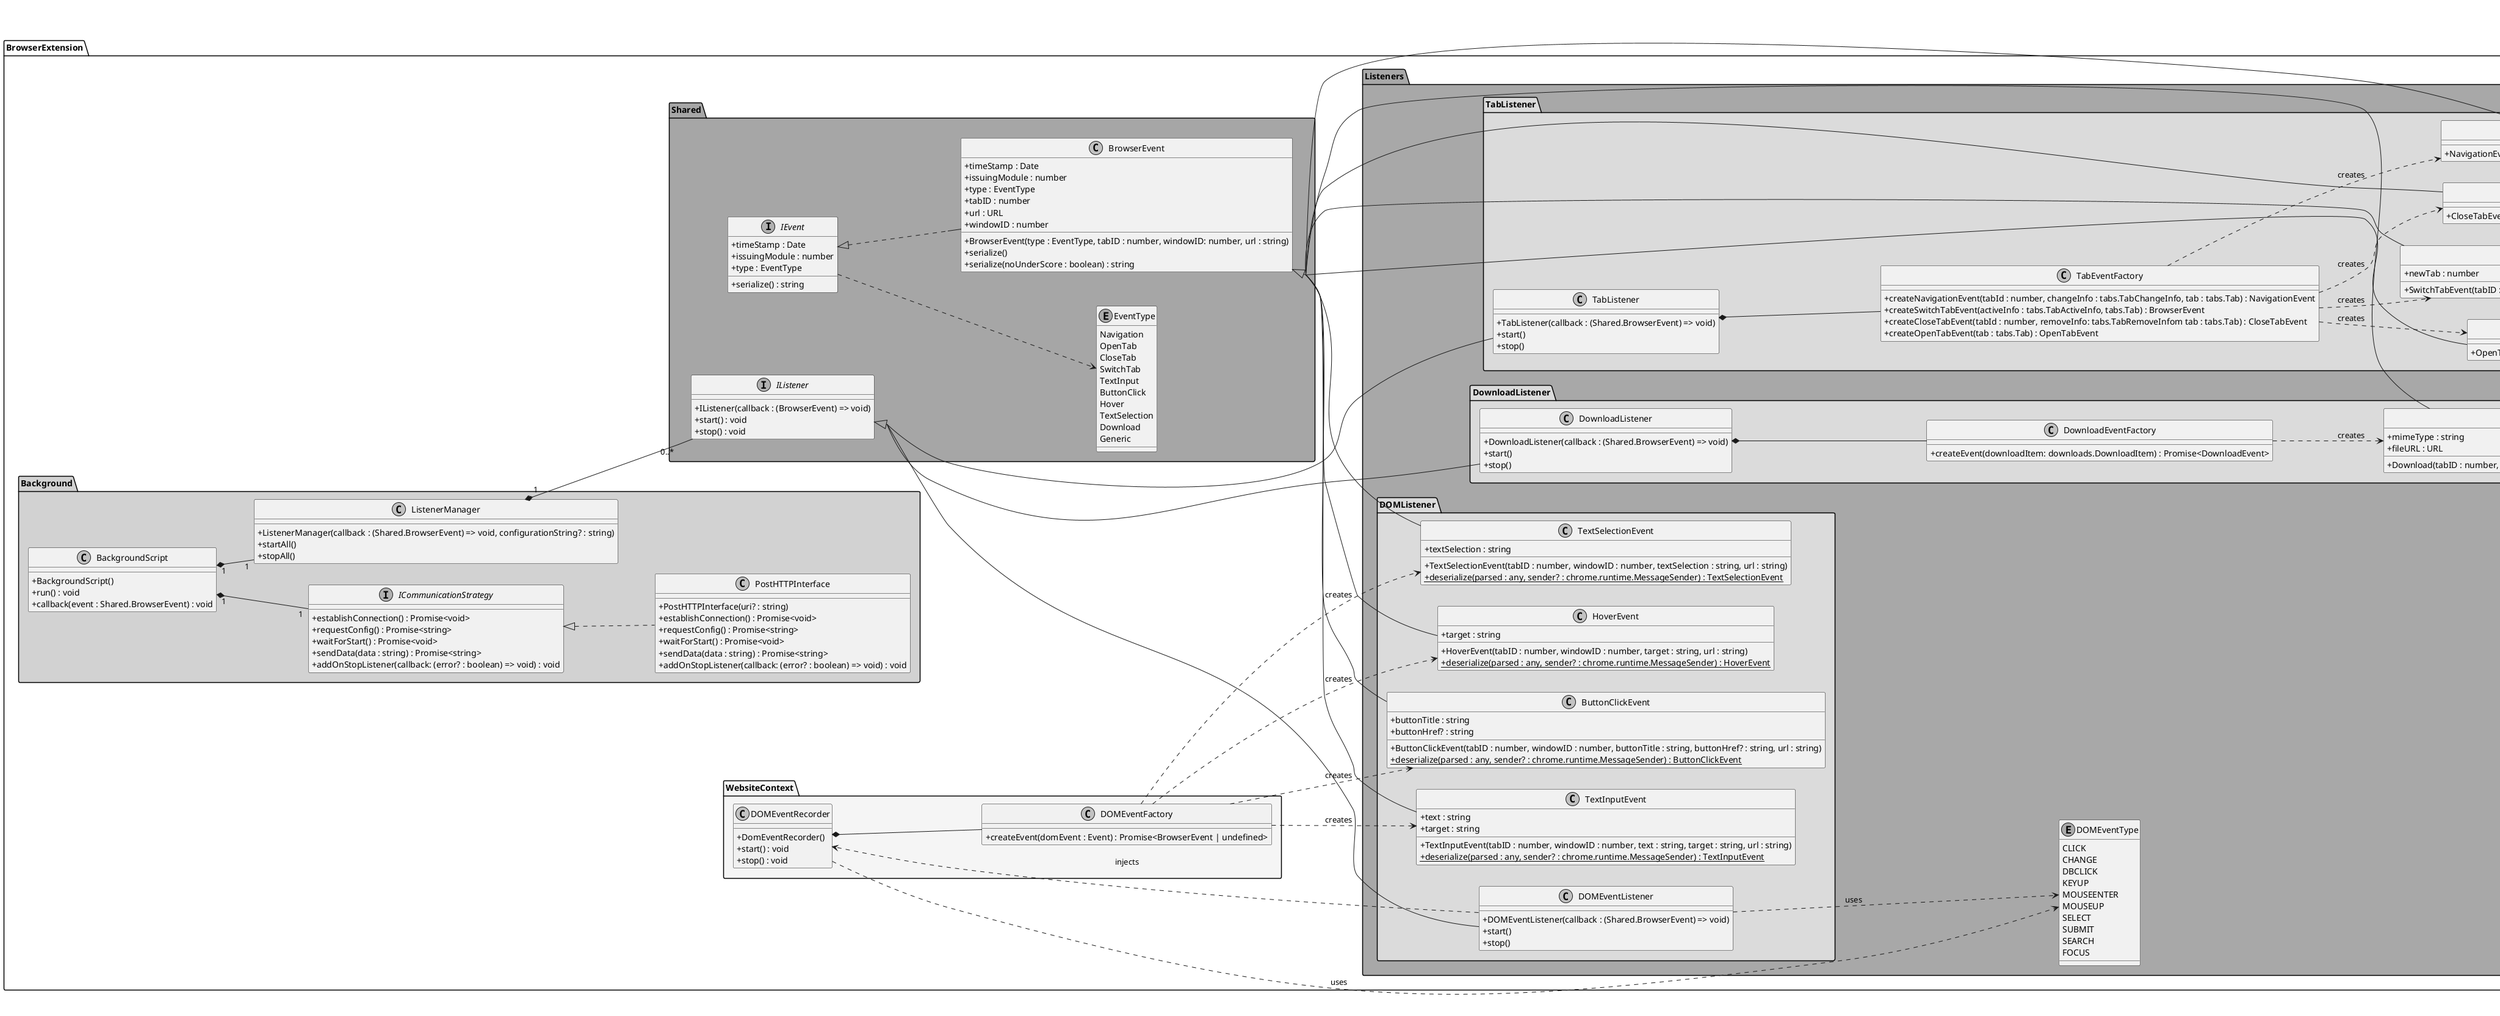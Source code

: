 @startuml
'skinparam linetype ortho
skinparam monochrome true
skinparam classAttributeIconSize 0
'skinparam backgroundColor transparent
'skinparam classBackgroundColor transparent
'skinparam style strictuml
skinparam groupInheritance 3
left to right direction
namespace BrowserExtension {
namespace Shared #A1AAA1 {

	enum EventType {
		Navigation
		OpenTab
		CloseTab
		SwitchTab
		TextInput
		ButtonClick
		Hover
		TextSelection
		Download
		Generic
	}

	interface IListener {
		+ IListener(callback : (BrowserEvent) => void)
		+ start() : void
		+ stop() : void
	}

	interface IEvent {
		+ timeStamp : Date
		+ issuingModule : number
		+ type : EventType
		+ serialize() : string
	}
	IEvent ..> EventType

	
	IEvent <|.. BrowserEvent
	class BrowserEvent {
        + BrowserEvent(type : EventType, tabID : number, windowID: number, url : string)
		+ timeStamp : Date
		+ issuingModule : number
		+ type : EventType
		+ serialize()
		+ tabID : number
		+ url : URL
        + windowID : number
		+ serialize(noUnderScore : boolean) : string
	}

}
namespace Background #D1D1DD {
	class BackgroundScript {
		+ BackgroundScript()
		+ run() : void
		+ callback(event : Shared.BrowserEvent) : void
	}

    class ListenerManager {
        + ListenerManager(callback : (Shared.BrowserEvent) => void, configurationString? : string)
        + startAll()
        + stopAll()
    }

	interface ICommunicationStrategy {
        + establishConnection() : Promise<void>
		+ requestConfig() : Promise<string>
		+ waitForStart() : Promise<void>
		+ sendData(data : string) : Promise<string>
		+ addOnStopListener(callback: (error? : boolean) => void) : void
	}
	class PostHTTPInterface implements ICommunicationStrategy {
		+ PostHTTPInterface(uri? : string)
        + establishConnection() : Promise<void>
		+ requestConfig() : Promise<string>
		+ waitForStart() : Promise<void>
		+ sendData(data : string) : Promise<string>
		+ addOnStopListener(callback: (error? : boolean) => void) : void
	}

	BackgroundScript "1" *-- "1" ListenerManager
	ListenerManager "1" *-- "0..*" BrowserExtension.Shared.IListener
	BackgroundScript "1" *-- "1" ICommunicationStrategy

}
namespace Listeners #AAAAA1{
		namespace DOMListener #DDDDD1{
		class DOMEventListener implements BrowserExtension.Shared.IListener {
			+ DOMEventListener(callback : (Shared.BrowserEvent) => void)
			+ start()
			+ stop()
		}
        DOMEventListener ..> BrowserExtension.Listeners.DOMEventType : uses
		class TextInputEvent extends BrowserExtension.Shared.BrowserEvent {
			+ text : string
			+ target : string
			+ TextInputEvent(tabID : number, windowID : number, text : string, target : string, url : string)
			+ {static} deserialize(parsed : any, sender? : chrome.runtime.MessageSender) : TextInputEvent
		}
		class ButtonClickEvent extends BrowserExtension.Shared.BrowserEvent {
			+ buttonTitle : string
			+ buttonHref? : string
			+ ButtonClickEvent(tabID : number, windowID : number, buttonTitle : string, buttonHref? : string, url : string)
			+ {static} deserialize(parsed : any, sender? : chrome.runtime.MessageSender) : ButtonClickEvent
		}
		class HoverEvent extends BrowserExtension.Shared.BrowserEvent {
			+ target : string
			+ HoverEvent(tabID : number, windowID : number, target : string, url : string)
			+ {static} deserialize(parsed : any, sender? : chrome.runtime.MessageSender) : HoverEvent
		}
		class TextSelectionEvent extends BrowserExtension.Shared.BrowserEvent {
			+ textSelection : string
			+ TextSelectionEvent(tabID : number, windowID : number, textSelection : string, url : string)
			+ {static} deserialize(parsed : any, sender? : chrome.runtime.MessageSender) : TextSelectionEvent
		}

	}
	namespace TabListener #DDDDD1 {
		class TabListener implements BrowserExtension.Shared.IListener {
			+ TabListener(callback : (Shared.BrowserEvent) => void)
			+ start()
			+ stop()
		}
		class OpenTabEvent extends BrowserExtension.Shared.BrowserEvent {
			+ OpenTabEvent(tabID : number, windowID : number)
		}
		class CloseTabEvent extends BrowserExtension.Shared.BrowserEvent {
			+ CloseTabEvent(tabID : number, windowID : number, url? : string)
		}
		class SwitchTabEvent extends BrowserExtension.Shared.BrowserEvent {
			+ newTab : number
			+ SwitchTabEvent(tabID : number, windowID : number, newTabID : number, url : string)
		}
		class NavigationEvent extends BrowserExtension.Shared.BrowserEvent {
			+ NavigationEvent(tabID : number, windowID : number, url : string)
		}
		class TabEventFactory {
			+ createNavigationEvent(tabId : number, changeInfo : tabs.TabChangeInfo, tab : tabs.Tab) : NavigationEvent
			+ createSwitchTabEvent(activeInfo : tabs.TabActiveInfo, tabs.Tab) : BrowserEvent
			+ createCloseTabEvent(tabId : number, removeInfo: tabs.TabRemoveInfom tab : tabs.Tab) : CloseTabEvent
			+ createOpenTabEvent(tab : tabs.Tab) : OpenTabEvent
		}
		TabListener *-- TabEventFactory
		TabEventFactory .DOWN.> OpenTabEvent : creates
		TabEventFactory .DOWN.> CloseTabEvent : creates
		TabEventFactory .DOWN.> SwitchTabEvent : creates
		TabEventFactory .DOWN.> NavigationEvent : creates
	}
	namespace DownloadListener #DDDDD1{
		class DownloadListener implements BrowserExtension.Shared.IListener {
			+ DownloadListener(callback : (Shared.BrowserEvent) => void)
			+ start()
			+ stop()
		}
		class DownloadEvent extends BrowserExtension.Shared.BrowserEvent {
		    + mimeType : string
		    + fileURL : URL
		    + Download(tabID : number, windowID : number, mimeType : string, fileURL : string, url : string)
		}
		class DownloadEventFactory {
			+ createEvent(downloadItem: downloads.DownloadItem) : Promise<DownloadEvent>
		}
		DownloadListener *-- DownloadEventFactory
		DownloadEventFactory .DOWN.> DownloadEvent : creates
	}
	enum DOMEventType {
		CLICK
		CHANGE
		DBCLICK
		KEYUP
		MOUSEENTER
		MOUSEUP
		SELECT
		SUBMIT
		SEARCH
		FOCUS
	}
}
namespace WebsiteContext #FFF1F1 {
	class DOMEventRecorder {
		+ DomEventRecorder()
		+ start() : void
		+ stop() : void
	}
			class DOMEventFactory {
			+ createEvent(domEvent : Event) : Promise<BrowserEvent | undefined>
		}
	DOMEventFactory .DOWN.> BrowserExtension.Listeners.DOMListener.TextInputEvent : creates
	DOMEventFactory .DOWN.> BrowserExtension.Listeners.DOMListener.TextSelectionEvent : creates
	DOMEventFactory .DOWN.> BrowserExtension.Listeners.DOMListener.ButtonClickEvent : creates
	DOMEventFactory .DOWN.> BrowserExtension.Listeners.DOMListener.HoverEvent : creates
	DOMEventRecorder ..> BrowserExtension.Listeners.DOMEventType : uses
	DOMEventRecorder *-- DOMEventFactory
	BrowserExtension.Listeners.DOMListener.DOMEventListener ..> DOMEventRecorder : injects
}
}
@enduml
